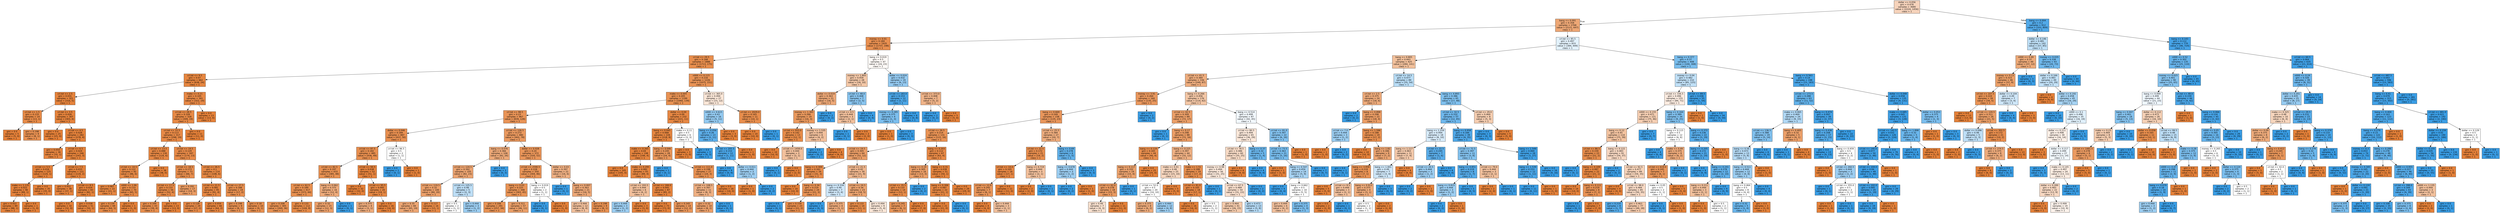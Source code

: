 digraph Tree {
node [shape=box, style="filled", color="black", fontname="helvetica"] ;
edge [fontname="helvetica"] ;
0 [label="dollar <= 0.056\ngini = 0.478\nsamples = 3680\nvalue = [2224, 1456]\nclass = 1", fillcolor="#f6d3bb"] ;
1 [label="bang <= 0.091\ngini = 0.358\nsamples = 2768\nvalue = [2121, 647]\nclass = 1", fillcolor="#eda775"] ;
0 -> 1 [labeldistance=2.5, labelangle=45, headlabel="True"] ;
2 [label="money <= 0.01\ngini = 0.184\nsamples = 1935\nvalue = [1737, 198]\nclass = 1", fillcolor="#e88f50"] ;
1 -> 2 ;
3 [label="crl.tot <= 29.5\ngini = 0.168\nsamples = 1888\nvalue = [1713, 175]\nclass = 1", fillcolor="#e88e4d"] ;
2 -> 3 ;
4 [label="crl.tot <= 9.5\ngini = 0.07\nsamples = 662\nvalue = [638, 24]\nclass = 1", fillcolor="#e68640"] ;
3 -> 4 ;
5 [label="crl.tot <= 2.5\ngini = 0.031\nsamples = 321\nvalue = [316, 5]\nclass = 1", fillcolor="#e5833c"] ;
4 -> 5 ;
6 [label="crl.tot <= 1.5\ngini = 0.133\nsamples = 14\nvalue = [13, 1]\nclass = 1", fillcolor="#e78b48"] ;
5 -> 6 ;
7 [label="gini = 0.0\nsamples = 5\nvalue = [5, 0]\nclass = 1", fillcolor="#e58139"] ;
6 -> 7 ;
8 [label="gini = 0.198\nsamples = 9\nvalue = [8, 1]\nclass = 1", fillcolor="#e89152"] ;
6 -> 8 ;
9 [label="crl.tot <= 3.5\ngini = 0.026\nsamples = 307\nvalue = [303, 4]\nclass = 1", fillcolor="#e5833c"] ;
5 -> 9 ;
10 [label="gini = 0.0\nsamples = 25\nvalue = [25, 0]\nclass = 1", fillcolor="#e58139"] ;
9 -> 10 ;
11 [label="crl.tot <= 4.5\ngini = 0.028\nsamples = 282\nvalue = [278, 4]\nclass = 1", fillcolor="#e5833c"] ;
9 -> 11 ;
12 [label="gini = 0.054\nsamples = 36\nvalue = [35, 1]\nclass = 1", fillcolor="#e6853f"] ;
11 -> 12 ;
13 [label="crl.tot <= 6.5\ngini = 0.024\nsamples = 246\nvalue = [243, 3]\nclass = 1", fillcolor="#e5833b"] ;
11 -> 13 ;
14 [label="crl.tot <= 5.5\ngini = 0.016\nsamples = 125\nvalue = [124, 1]\nclass = 1", fillcolor="#e5823b"] ;
13 -> 14 ;
15 [label="make <= 1.135\ngini = 0.022\nsamples = 90\nvalue = [89, 1]\nclass = 1", fillcolor="#e5823b"] ;
14 -> 15 ;
16 [label="gini = 0.022\nsamples = 89\nvalue = [88, 1]\nclass = 1", fillcolor="#e5823b"] ;
15 -> 16 ;
17 [label="gini = 0.0\nsamples = 1\nvalue = [1, 0]\nclass = 1", fillcolor="#e58139"] ;
15 -> 17 ;
18 [label="gini = 0.0\nsamples = 35\nvalue = [35, 0]\nclass = 1", fillcolor="#e58139"] ;
14 -> 18 ;
19 [label="crl.tot <= 7.5\ngini = 0.033\nsamples = 121\nvalue = [119, 2]\nclass = 1", fillcolor="#e5833c"] ;
13 -> 19 ;
20 [label="gini = 0.051\nsamples = 38\nvalue = [37, 1]\nclass = 1", fillcolor="#e6843e"] ;
19 -> 20 ;
21 [label="crl.tot <= 8.5\ngini = 0.024\nsamples = 83\nvalue = [82, 1]\nclass = 1", fillcolor="#e5833b"] ;
19 -> 21 ;
22 [label="gini = 0.0\nsamples = 32\nvalue = [32, 0]\nclass = 1", fillcolor="#e58139"] ;
21 -> 22 ;
23 [label="gini = 0.038\nsamples = 51\nvalue = [50, 1]\nclass = 1", fillcolor="#e6843d"] ;
21 -> 23 ;
24 [label="make <= 0.21\ngini = 0.105\nsamples = 341\nvalue = [322, 19]\nclass = 1", fillcolor="#e78845"] ;
4 -> 24 ;
25 [label="crl.tot <= 28.5\ngini = 0.109\nsamples = 328\nvalue = [309, 19]\nclass = 1", fillcolor="#e78945"] ;
24 -> 25 ;
26 [label="crl.tot <= 15.5\ngini = 0.113\nsamples = 317\nvalue = [298, 19]\nclass = 1", fillcolor="#e78946"] ;
25 -> 26 ;
27 [label="crl.tot <= 13.5\ngini = 0.088\nsamples = 130\nvalue = [124, 6]\nclass = 1", fillcolor="#e68743"] ;
26 -> 27 ;
28 [label="crl.tot <= 10.5\ngini = 0.122\nsamples = 92\nvalue = [86, 6]\nclass = 1", fillcolor="#e78a47"] ;
27 -> 28 ;
29 [label="gini = 0.087\nsamples = 22\nvalue = [21, 1]\nclass = 1", fillcolor="#e68742"] ;
28 -> 29 ;
30 [label="n000 <= 1.06\ngini = 0.133\nsamples = 70\nvalue = [65, 5]\nclass = 1", fillcolor="#e78b48"] ;
28 -> 30 ;
31 [label="gini = 0.134\nsamples = 69\nvalue = [64, 5]\nclass = 1", fillcolor="#e78b48"] ;
30 -> 31 ;
32 [label="gini = 0.0\nsamples = 1\nvalue = [1, 0]\nclass = 1", fillcolor="#e58139"] ;
30 -> 32 ;
33 [label="gini = 0.0\nsamples = 38\nvalue = [38, 0]\nclass = 1", fillcolor="#e58139"] ;
27 -> 33 ;
34 [label="crl.tot <= 19.5\ngini = 0.129\nsamples = 187\nvalue = [174, 13]\nclass = 1", fillcolor="#e78a48"] ;
26 -> 34 ;
35 [label="crl.tot <= 18.5\ngini = 0.173\nsamples = 73\nvalue = [66, 7]\nclass = 1", fillcolor="#e88e4e"] ;
34 -> 35 ;
36 [label="crl.tot <= 17.5\ngini = 0.133\nsamples = 56\nvalue = [52, 4]\nclass = 1", fillcolor="#e78b48"] ;
35 -> 36 ;
37 [label="gini = 0.169\nsamples = 43\nvalue = [39, 4]\nclass = 1", fillcolor="#e88e4d"] ;
36 -> 37 ;
38 [label="gini = 0.0\nsamples = 13\nvalue = [13, 0]\nclass = 1", fillcolor="#e58139"] ;
36 -> 38 ;
39 [label="gini = 0.291\nsamples = 17\nvalue = [14, 3]\nclass = 1", fillcolor="#eb9c63"] ;
35 -> 39 ;
40 [label="crl.tot <= 26.5\ngini = 0.1\nsamples = 114\nvalue = [108, 6]\nclass = 1", fillcolor="#e68844"] ;
34 -> 40 ;
41 [label="crl.tot <= 21.5\ngini = 0.081\nsamples = 95\nvalue = [91, 4]\nclass = 1", fillcolor="#e68742"] ;
40 -> 41 ;
42 [label="gini = 0.128\nsamples = 29\nvalue = [27, 2]\nclass = 1", fillcolor="#e78a48"] ;
41 -> 42 ;
43 [label="gini = 0.059\nsamples = 66\nvalue = [64, 2]\nclass = 1", fillcolor="#e6853f"] ;
41 -> 43 ;
44 [label="crl.tot <= 27.5\ngini = 0.188\nsamples = 19\nvalue = [17, 2]\nclass = 1", fillcolor="#e89050"] ;
40 -> 44 ;
45 [label="gini = 0.198\nsamples = 9\nvalue = [8, 1]\nclass = 1", fillcolor="#e89152"] ;
44 -> 45 ;
46 [label="gini = 0.18\nsamples = 10\nvalue = [9, 1]\nclass = 1", fillcolor="#e88f4f"] ;
44 -> 46 ;
47 [label="gini = 0.0\nsamples = 11\nvalue = [11, 0]\nclass = 1", fillcolor="#e58139"] ;
25 -> 47 ;
48 [label="gini = 0.0\nsamples = 13\nvalue = [13, 0]\nclass = 1", fillcolor="#e58139"] ;
24 -> 48 ;
49 [label="n000 <= 0.115\ngini = 0.216\nsamples = 1226\nvalue = [1075, 151]\nclass = 1", fillcolor="#e99355"] ;
3 -> 49 ;
50 [label="make <= 0.005\ngini = 0.205\nsamples = 1199\nvalue = [1060, 139]\nclass = 1", fillcolor="#e89253"] ;
49 -> 50 ;
51 [label="crl.tot <= 98.5\ngini = 0.23\nsamples = 967\nvalue = [839, 128]\nclass = 1", fillcolor="#e99457"] ;
50 -> 51 ;
52 [label="dollar <= 0.046\ngini = 0.184\nsamples = 487\nvalue = [437, 50]\nclass = 1", fillcolor="#e88f50"] ;
51 -> 52 ;
53 [label="crl.tot <= 87.5\ngini = 0.182\nsamples = 485\nvalue = [436, 49]\nclass = 1", fillcolor="#e88f4f"] ;
52 -> 53 ;
54 [label="crl.tot <= 82.5\ngini = 0.197\nsamples = 433\nvalue = [385, 48]\nclass = 1", fillcolor="#e89152"] ;
53 -> 54 ;
55 [label="crl.tot <= 62.5\ngini = 0.189\nsamples = 417\nvalue = [373, 44]\nclass = 1", fillcolor="#e89050"] ;
54 -> 55 ;
56 [label="gini = 0.208\nsamples = 305\nvalue = [269, 36]\nclass = 1", fillcolor="#e89253"] ;
55 -> 56 ;
57 [label="gini = 0.133\nsamples = 112\nvalue = [104, 8]\nclass = 1", fillcolor="#e78b48"] ;
55 -> 57 ;
58 [label="bang <= 0.062\ngini = 0.375\nsamples = 16\nvalue = [12, 4]\nclass = 1", fillcolor="#eeab7b"] ;
54 -> 58 ;
59 [label="gini = 0.32\nsamples = 15\nvalue = [12, 3]\nclass = 1", fillcolor="#eca06a"] ;
58 -> 59 ;
60 [label="gini = 0.0\nsamples = 1\nvalue = [0, 1]\nclass = 1", fillcolor="#399de5"] ;
58 -> 60 ;
61 [label="crl.tot <= 94.5\ngini = 0.038\nsamples = 52\nvalue = [51, 1]\nclass = 1", fillcolor="#e6833d"] ;
53 -> 61 ;
62 [label="gini = 0.0\nsamples = 32\nvalue = [32, 0]\nclass = 1", fillcolor="#e58139"] ;
61 -> 62 ;
63 [label="crl.tot <= 95.5\ngini = 0.095\nsamples = 20\nvalue = [19, 1]\nclass = 1", fillcolor="#e68843"] ;
61 -> 63 ;
64 [label="gini = 0.375\nsamples = 4\nvalue = [3, 1]\nclass = 1", fillcolor="#eeab7b"] ;
63 -> 64 ;
65 [label="gini = 0.0\nsamples = 16\nvalue = [16, 0]\nclass = 1", fillcolor="#e58139"] ;
63 -> 65 ;
66 [label="crl.tot <= 96.5\ngini = 0.5\nsamples = 2\nvalue = [1, 1]\nclass = 1", fillcolor="#ffffff"] ;
52 -> 66 ;
67 [label="gini = 0.0\nsamples = 1\nvalue = [0, 1]\nclass = 1", fillcolor="#399de5"] ;
66 -> 67 ;
68 [label="gini = 0.0\nsamples = 1\nvalue = [1, 0]\nclass = 1", fillcolor="#e58139"] ;
66 -> 68 ;
69 [label="crl.tot <= 126.5\ngini = 0.272\nsamples = 480\nvalue = [402, 78]\nclass = 1", fillcolor="#ea995f"] ;
51 -> 69 ;
70 [label="bang <= 0.076\ngini = 0.366\nsamples = 108\nvalue = [82, 26]\nclass = 1", fillcolor="#eda978"] ;
69 -> 70 ;
71 [label="crl.tot <= 124.5\ngini = 0.342\nsamples = 105\nvalue = [82, 23]\nclass = 1", fillcolor="#eca471"] ;
70 -> 71 ;
72 [label="crl.tot <= 119.5\ngini = 0.32\nsamples = 100\nvalue = [80, 20]\nclass = 1", fillcolor="#eca06a"] ;
71 -> 72 ;
73 [label="gini = 0.35\nsamples = 84\nvalue = [65, 19]\nclass = 1", fillcolor="#eda673"] ;
72 -> 73 ;
74 [label="gini = 0.117\nsamples = 16\nvalue = [15, 1]\nclass = 1", fillcolor="#e78946"] ;
72 -> 74 ;
75 [label="crl.tot <= 125.5\ngini = 0.48\nsamples = 5\nvalue = [2, 3]\nclass = 1", fillcolor="#bddef6"] ;
71 -> 75 ;
76 [label="gini = 0.5\nsamples = 2\nvalue = [1, 1]\nclass = 1", fillcolor="#ffffff"] ;
75 -> 76 ;
77 [label="gini = 0.444\nsamples = 3\nvalue = [1, 2]\nclass = 1", fillcolor="#9ccef2"] ;
75 -> 77 ;
78 [label="gini = 0.0\nsamples = 3\nvalue = [0, 3]\nclass = 1", fillcolor="#399de5"] ;
70 -> 78 ;
79 [label="dollar <= 0.028\ngini = 0.24\nsamples = 372\nvalue = [320, 52]\nclass = 1", fillcolor="#e99559"] ;
69 -> 79 ;
80 [label="crl.tot <= 2590.5\ngini = 0.228\nsamples = 350\nvalue = [304, 46]\nclass = 1", fillcolor="#e99457"] ;
79 -> 80 ;
81 [label="bang <= 0.03\ngini = 0.225\nsamples = 348\nvalue = [303, 45]\nclass = 1", fillcolor="#e99456"] ;
80 -> 81 ;
82 [label="gini = 0.206\nsamples = 291\nvalue = [257, 34]\nclass = 1", fillcolor="#e89253"] ;
81 -> 82 ;
83 [label="gini = 0.311\nsamples = 57\nvalue = [46, 11]\nclass = 1", fillcolor="#eb9f68"] ;
81 -> 83 ;
84 [label="bang <= 0.019\ngini = 0.5\nsamples = 2\nvalue = [1, 1]\nclass = 1", fillcolor="#ffffff"] ;
80 -> 84 ;
85 [label="gini = 0.0\nsamples = 1\nvalue = [0, 1]\nclass = 1", fillcolor="#399de5"] ;
84 -> 85 ;
86 [label="gini = 0.0\nsamples = 1\nvalue = [1, 0]\nclass = 1", fillcolor="#e58139"] ;
84 -> 86 ;
87 [label="dollar <= 0.03\ngini = 0.397\nsamples = 22\nvalue = [16, 6]\nclass = 1", fillcolor="#efb083"] ;
79 -> 87 ;
88 [label="gini = 0.0\nsamples = 1\nvalue = [0, 1]\nclass = 1", fillcolor="#399de5"] ;
87 -> 88 ;
89 [label="bang <= 0.007\ngini = 0.363\nsamples = 21\nvalue = [16, 5]\nclass = 1", fillcolor="#eda877"] ;
87 -> 89 ;
90 [label="gini = 0.444\nsamples = 12\nvalue = [8, 4]\nclass = 1", fillcolor="#f2c09c"] ;
89 -> 90 ;
91 [label="gini = 0.198\nsamples = 9\nvalue = [8, 1]\nclass = 1", fillcolor="#e89152"] ;
89 -> 91 ;
92 [label="dollar <= 0.04\ngini = 0.09\nsamples = 232\nvalue = [221, 11]\nclass = 1", fillcolor="#e68743"] ;
50 -> 92 ;
93 [label="bang <= 0.045\ngini = 0.068\nsamples = 226\nvalue = [218, 8]\nclass = 1", fillcolor="#e68640"] ;
92 -> 93 ;
94 [label="make <= 0.265\ngini = 0.04\nsamples = 198\nvalue = [194, 4]\nclass = 1", fillcolor="#e6843d"] ;
93 -> 94 ;
95 [label="gini = 0.0\nsamples = 105\nvalue = [105, 0]\nclass = 1", fillcolor="#e58139"] ;
94 -> 95 ;
96 [label="make <= 0.295\ngini = 0.082\nsamples = 93\nvalue = [89, 4]\nclass = 1", fillcolor="#e68742"] ;
94 -> 96 ;
97 [label="crl.tot <= 193.5\ngini = 0.444\nsamples = 6\nvalue = [4, 2]\nclass = 1", fillcolor="#f2c09c"] ;
96 -> 97 ;
98 [label="gini = 0.444\nsamples = 3\nvalue = [1, 2]\nclass = 1", fillcolor="#9ccef2"] ;
97 -> 98 ;
99 [label="gini = 0.0\nsamples = 3\nvalue = [3, 0]\nclass = 1", fillcolor="#e58139"] ;
97 -> 99 ;
100 [label="crl.tot <= 184.0\ngini = 0.045\nsamples = 87\nvalue = [85, 2]\nclass = 1", fillcolor="#e6843e"] ;
96 -> 100 ;
101 [label="gini = 0.0\nsamples = 73\nvalue = [73, 0]\nclass = 1", fillcolor="#e58139"] ;
100 -> 101 ;
102 [label="gini = 0.245\nsamples = 14\nvalue = [12, 2]\nclass = 1", fillcolor="#e9965a"] ;
100 -> 102 ;
103 [label="bang <= 0.046\ngini = 0.245\nsamples = 28\nvalue = [24, 4]\nclass = 1", fillcolor="#e9965a"] ;
93 -> 103 ;
104 [label="gini = 0.0\nsamples = 1\nvalue = [0, 1]\nclass = 1", fillcolor="#399de5"] ;
103 -> 104 ;
105 [label="crl.tot <= 111.0\ngini = 0.198\nsamples = 27\nvalue = [24, 3]\nclass = 1", fillcolor="#e89152"] ;
103 -> 105 ;
106 [label="crl.tot <= 108.5\ngini = 0.397\nsamples = 11\nvalue = [8, 3]\nclass = 1", fillcolor="#efb083"] ;
105 -> 106 ;
107 [label="gini = 0.32\nsamples = 10\nvalue = [8, 2]\nclass = 1", fillcolor="#eca06a"] ;
106 -> 107 ;
108 [label="gini = 0.0\nsamples = 1\nvalue = [0, 1]\nclass = 1", fillcolor="#399de5"] ;
106 -> 108 ;
109 [label="gini = 0.0\nsamples = 16\nvalue = [16, 0]\nclass = 1", fillcolor="#e58139"] ;
105 -> 109 ;
110 [label="make <= 0.11\ngini = 0.5\nsamples = 6\nvalue = [3, 3]\nclass = 1", fillcolor="#ffffff"] ;
92 -> 110 ;
111 [label="gini = 0.0\nsamples = 3\nvalue = [3, 0]\nclass = 1", fillcolor="#e58139"] ;
110 -> 111 ;
112 [label="gini = 0.0\nsamples = 3\nvalue = [0, 3]\nclass = 1", fillcolor="#399de5"] ;
110 -> 112 ;
113 [label="crl.tot <= 365.0\ngini = 0.494\nsamples = 27\nvalue = [15, 12]\nclass = 1", fillcolor="#fae6d7"] ;
49 -> 113 ;
114 [label="n000 <= 0.615\ngini = 0.43\nsamples = 16\nvalue = [5, 11]\nclass = 1", fillcolor="#93caf1"] ;
113 -> 114 ;
115 [label="bang <= 0.056\ngini = 0.26\nsamples = 13\nvalue = [2, 11]\nclass = 1", fillcolor="#5dafea"] ;
114 -> 115 ;
116 [label="crl.tot <= 205.5\ngini = 0.153\nsamples = 12\nvalue = [1, 11]\nclass = 1", fillcolor="#4ba6e7"] ;
115 -> 116 ;
117 [label="gini = 0.0\nsamples = 9\nvalue = [0, 9]\nclass = 1", fillcolor="#399de5"] ;
116 -> 117 ;
118 [label="dollar <= 0.011\ngini = 0.444\nsamples = 3\nvalue = [1, 2]\nclass = 1", fillcolor="#9ccef2"] ;
116 -> 118 ;
119 [label="gini = 0.0\nsamples = 1\nvalue = [1, 0]\nclass = 1", fillcolor="#e58139"] ;
118 -> 119 ;
120 [label="gini = 0.0\nsamples = 2\nvalue = [0, 2]\nclass = 1", fillcolor="#399de5"] ;
118 -> 120 ;
121 [label="gini = 0.0\nsamples = 1\nvalue = [1, 0]\nclass = 1", fillcolor="#e58139"] ;
115 -> 121 ;
122 [label="gini = 0.0\nsamples = 3\nvalue = [3, 0]\nclass = 1", fillcolor="#e58139"] ;
114 -> 122 ;
123 [label="crl.tot <= 2029.0\ngini = 0.165\nsamples = 11\nvalue = [10, 1]\nclass = 1", fillcolor="#e88e4d"] ;
113 -> 123 ;
124 [label="gini = 0.0\nsamples = 10\nvalue = [10, 0]\nclass = 1", fillcolor="#e58139"] ;
123 -> 124 ;
125 [label="gini = 0.0\nsamples = 1\nvalue = [0, 1]\nclass = 1", fillcolor="#399de5"] ;
123 -> 125 ;
126 [label="bang <= 0.019\ngini = 0.5\nsamples = 47\nvalue = [24, 23]\nclass = 1", fillcolor="#fefaf7"] ;
2 -> 126 ;
127 [label="money <= 1.805\ngini = 0.459\nsamples = 28\nvalue = [18, 10]\nclass = 1", fillcolor="#f3c7a7"] ;
126 -> 127 ;
128 [label="dollar <= 0.019\ngini = 0.363\nsamples = 21\nvalue = [16, 5]\nclass = 1", fillcolor="#eda877"] ;
127 -> 128 ;
129 [label="money <= 1.365\ngini = 0.266\nsamples = 19\nvalue = [16, 3]\nclass = 1", fillcolor="#ea995e"] ;
128 -> 129 ;
130 [label="crl.tot <= 933.0\ngini = 0.142\nsamples = 13\nvalue = [12, 1]\nclass = 1", fillcolor="#e78c49"] ;
129 -> 130 ;
131 [label="gini = 0.0\nsamples = 10\nvalue = [10, 0]\nclass = 1", fillcolor="#e58139"] ;
130 -> 131 ;
132 [label="crl.tot <= 1458.0\ngini = 0.444\nsamples = 3\nvalue = [2, 1]\nclass = 1", fillcolor="#f2c09c"] ;
130 -> 132 ;
133 [label="gini = 0.0\nsamples = 1\nvalue = [0, 1]\nclass = 1", fillcolor="#399de5"] ;
132 -> 133 ;
134 [label="gini = 0.0\nsamples = 2\nvalue = [2, 0]\nclass = 1", fillcolor="#e58139"] ;
132 -> 134 ;
135 [label="money <= 1.535\ngini = 0.444\nsamples = 6\nvalue = [4, 2]\nclass = 1", fillcolor="#f2c09c"] ;
129 -> 135 ;
136 [label="gini = 0.0\nsamples = 2\nvalue = [0, 2]\nclass = 1", fillcolor="#399de5"] ;
135 -> 136 ;
137 [label="gini = 0.0\nsamples = 4\nvalue = [4, 0]\nclass = 1", fillcolor="#e58139"] ;
135 -> 137 ;
138 [label="gini = 0.0\nsamples = 2\nvalue = [0, 2]\nclass = 1", fillcolor="#399de5"] ;
128 -> 138 ;
139 [label="crl.tot <= 48.0\ngini = 0.408\nsamples = 7\nvalue = [2, 5]\nclass = 1", fillcolor="#88c4ef"] ;
127 -> 139 ;
140 [label="crl.tot <= 4.5\ngini = 0.444\nsamples = 3\nvalue = [2, 1]\nclass = 1", fillcolor="#f2c09c"] ;
139 -> 140 ;
141 [label="gini = 0.0\nsamples = 1\nvalue = [0, 1]\nclass = 1", fillcolor="#399de5"] ;
140 -> 141 ;
142 [label="gini = 0.0\nsamples = 2\nvalue = [2, 0]\nclass = 1", fillcolor="#e58139"] ;
140 -> 142 ;
143 [label="gini = 0.0\nsamples = 4\nvalue = [0, 4]\nclass = 1", fillcolor="#399de5"] ;
139 -> 143 ;
144 [label="dollar <= 0.024\ngini = 0.432\nsamples = 19\nvalue = [6, 13]\nclass = 1", fillcolor="#94caf1"] ;
126 -> 144 ;
145 [label="crl.tot <= 183.0\ngini = 0.153\nsamples = 12\nvalue = [1, 11]\nclass = 1", fillcolor="#4ba6e7"] ;
144 -> 145 ;
146 [label="money <= 0.285\ngini = 0.375\nsamples = 4\nvalue = [1, 3]\nclass = 1", fillcolor="#7bbeee"] ;
145 -> 146 ;
147 [label="gini = 0.0\nsamples = 1\nvalue = [1, 0]\nclass = 1", fillcolor="#e58139"] ;
146 -> 147 ;
148 [label="gini = 0.0\nsamples = 3\nvalue = [0, 3]\nclass = 1", fillcolor="#399de5"] ;
146 -> 148 ;
149 [label="gini = 0.0\nsamples = 8\nvalue = [0, 8]\nclass = 1", fillcolor="#399de5"] ;
145 -> 149 ;
150 [label="crl.tot <= 373.0\ngini = 0.408\nsamples = 7\nvalue = [5, 2]\nclass = 1", fillcolor="#efb388"] ;
144 -> 150 ;
151 [label="gini = 0.0\nsamples = 2\nvalue = [0, 2]\nclass = 1", fillcolor="#399de5"] ;
150 -> 151 ;
152 [label="gini = 0.0\nsamples = 5\nvalue = [5, 0]\nclass = 1", fillcolor="#e58139"] ;
150 -> 152 ;
153 [label="crl.tot <= 85.5\ngini = 0.497\nsamples = 833\nvalue = [384, 449]\nclass = 1", fillcolor="#e2f1fb"] ;
1 -> 153 ;
154 [label="bang <= 0.805\ngini = 0.443\nsamples = 425\nvalue = [284, 141]\nclass = 1", fillcolor="#f2c09b"] ;
153 -> 154 ;
155 [label="crl.tot <= 41.5\ngini = 0.384\nsamples = 336\nvalue = [249, 87]\nclass = 1", fillcolor="#eead7e"] ;
154 -> 155 ;
156 [label="money <= 3.91\ngini = 0.264\nsamples = 160\nvalue = [135, 25]\nclass = 1", fillcolor="#ea985e"] ;
155 -> 156 ;
157 [label="bang <= 0.669\ngini = 0.249\nsamples = 158\nvalue = [135, 23]\nclass = 1", fillcolor="#e9965b"] ;
156 -> 157 ;
158 [label="crl.tot <= 26.5\ngini = 0.214\nsamples = 131\nvalue = [115, 16]\nclass = 1", fillcolor="#e99355"] ;
157 -> 158 ;
159 [label="crl.tot <= 19.5\ngini = 0.305\nsamples = 64\nvalue = [52, 12]\nclass = 1", fillcolor="#eb9e67"] ;
158 -> 159 ;
160 [label="bang <= 0.309\ngini = 0.161\nsamples = 34\nvalue = [31, 3]\nclass = 1", fillcolor="#e88d4c"] ;
159 -> 160 ;
161 [label="gini = 0.0\nsamples = 10\nvalue = [10, 0]\nclass = 1", fillcolor="#e58139"] ;
160 -> 161 ;
162 [label="bang <= 0.34\ngini = 0.219\nsamples = 24\nvalue = [21, 3]\nclass = 1", fillcolor="#e99355"] ;
160 -> 162 ;
163 [label="gini = 0.0\nsamples = 1\nvalue = [0, 1]\nclass = 1", fillcolor="#399de5"] ;
162 -> 163 ;
164 [label="gini = 0.159\nsamples = 23\nvalue = [21, 2]\nclass = 1", fillcolor="#e78d4c"] ;
162 -> 164 ;
165 [label="crl.tot <= 21.5\ngini = 0.42\nsamples = 30\nvalue = [21, 9]\nclass = 1", fillcolor="#f0b78e"] ;
159 -> 165 ;
166 [label="bang <= 0.334\ngini = 0.49\nsamples = 7\nvalue = [3, 4]\nclass = 1", fillcolor="#cee6f8"] ;
165 -> 166 ;
167 [label="gini = 0.0\nsamples = 3\nvalue = [0, 3]\nclass = 1", fillcolor="#399de5"] ;
166 -> 167 ;
168 [label="gini = 0.375\nsamples = 4\nvalue = [3, 1]\nclass = 1", fillcolor="#eeab7b"] ;
166 -> 168 ;
169 [label="crl.tot <= 24.5\ngini = 0.34\nsamples = 23\nvalue = [18, 5]\nclass = 1", fillcolor="#eca470"] ;
165 -> 169 ;
170 [label="gini = 0.133\nsamples = 14\nvalue = [13, 1]\nclass = 1", fillcolor="#e78b48"] ;
169 -> 170 ;
171 [label="gini = 0.494\nsamples = 9\nvalue = [5, 4]\nclass = 1", fillcolor="#fae6d7"] ;
169 -> 171 ;
172 [label="bang <= 0.203\ngini = 0.112\nsamples = 67\nvalue = [63, 4]\nclass = 1", fillcolor="#e78946"] ;
158 -> 172 ;
173 [label="bang <= 0.19\ngini = 0.305\nsamples = 16\nvalue = [13, 3]\nclass = 1", fillcolor="#eb9e67"] ;
172 -> 173 ;
174 [label="crl.tot <= 35.5\ngini = 0.133\nsamples = 14\nvalue = [13, 1]\nclass = 1", fillcolor="#e78b48"] ;
173 -> 174 ;
175 [label="gini = 0.245\nsamples = 7\nvalue = [6, 1]\nclass = 1", fillcolor="#e9965a"] ;
174 -> 175 ;
176 [label="gini = 0.0\nsamples = 7\nvalue = [7, 0]\nclass = 1", fillcolor="#e58139"] ;
174 -> 176 ;
177 [label="gini = 0.0\nsamples = 2\nvalue = [0, 2]\nclass = 1", fillcolor="#399de5"] ;
173 -> 177 ;
178 [label="bang <= 0.31\ngini = 0.038\nsamples = 51\nvalue = [50, 1]\nclass = 1", fillcolor="#e6843d"] ;
172 -> 178 ;
179 [label="bang <= 0.306\ngini = 0.087\nsamples = 22\nvalue = [21, 1]\nclass = 1", fillcolor="#e68742"] ;
178 -> 179 ;
180 [label="gini = 0.0\nsamples = 21\nvalue = [21, 0]\nclass = 1", fillcolor="#e58139"] ;
179 -> 180 ;
181 [label="gini = 0.0\nsamples = 1\nvalue = [0, 1]\nclass = 1", fillcolor="#399de5"] ;
179 -> 181 ;
182 [label="gini = 0.0\nsamples = 29\nvalue = [29, 0]\nclass = 1", fillcolor="#e58139"] ;
178 -> 182 ;
183 [label="crl.tot <= 25.5\ngini = 0.384\nsamples = 27\nvalue = [20, 7]\nclass = 1", fillcolor="#eead7e"] ;
157 -> 183 ;
184 [label="crl.tot <= 22.5\ngini = 0.172\nsamples = 21\nvalue = [19, 2]\nclass = 1", fillcolor="#e88e4e"] ;
183 -> 184 ;
185 [label="crl.tot <= 14.0\ngini = 0.105\nsamples = 18\nvalue = [17, 1]\nclass = 1", fillcolor="#e78845"] ;
184 -> 185 ;
186 [label="crl.tot <= 12.0\ngini = 0.245\nsamples = 7\nvalue = [6, 1]\nclass = 1", fillcolor="#e9965a"] ;
185 -> 186 ;
187 [label="gini = 0.0\nsamples = 4\nvalue = [4, 0]\nclass = 1", fillcolor="#e58139"] ;
186 -> 187 ;
188 [label="gini = 0.444\nsamples = 3\nvalue = [2, 1]\nclass = 1", fillcolor="#f2c09c"] ;
186 -> 188 ;
189 [label="gini = 0.0\nsamples = 11\nvalue = [11, 0]\nclass = 1", fillcolor="#e58139"] ;
185 -> 189 ;
190 [label="bang <= 0.719\ngini = 0.444\nsamples = 3\nvalue = [2, 1]\nclass = 1", fillcolor="#f2c09c"] ;
184 -> 190 ;
191 [label="gini = 0.0\nsamples = 2\nvalue = [2, 0]\nclass = 1", fillcolor="#e58139"] ;
190 -> 191 ;
192 [label="gini = 0.0\nsamples = 1\nvalue = [0, 1]\nclass = 1", fillcolor="#399de5"] ;
190 -> 192 ;
193 [label="bang <= 0.69\ngini = 0.278\nsamples = 6\nvalue = [1, 5]\nclass = 1", fillcolor="#61b1ea"] ;
183 -> 193 ;
194 [label="bang <= 0.678\ngini = 0.444\nsamples = 3\nvalue = [1, 2]\nclass = 1", fillcolor="#9ccef2"] ;
193 -> 194 ;
195 [label="gini = 0.0\nsamples = 2\nvalue = [0, 2]\nclass = 1", fillcolor="#399de5"] ;
194 -> 195 ;
196 [label="gini = 0.0\nsamples = 1\nvalue = [1, 0]\nclass = 1", fillcolor="#e58139"] ;
194 -> 196 ;
197 [label="gini = 0.0\nsamples = 3\nvalue = [0, 3]\nclass = 1", fillcolor="#399de5"] ;
193 -> 197 ;
198 [label="gini = 0.0\nsamples = 2\nvalue = [0, 2]\nclass = 1", fillcolor="#399de5"] ;
156 -> 198 ;
199 [label="bang <= 0.266\ngini = 0.456\nsamples = 176\nvalue = [114, 62]\nclass = 1", fillcolor="#f3c6a5"] ;
155 -> 199 ;
200 [label="crl.tot <= 42.5\ngini = 0.309\nsamples = 89\nvalue = [72, 17]\nclass = 1", fillcolor="#eb9f68"] ;
199 -> 200 ;
201 [label="gini = 0.0\nsamples = 1\nvalue = [0, 1]\nclass = 1", fillcolor="#399de5"] ;
200 -> 201 ;
202 [label="bang <= 0.17\ngini = 0.298\nsamples = 88\nvalue = [72, 16]\nclass = 1", fillcolor="#eb9d65"] ;
200 -> 202 ;
203 [label="bang <= 0.119\ngini = 0.165\nsamples = 44\nvalue = [40, 4]\nclass = 1", fillcolor="#e88e4d"] ;
202 -> 203 ;
204 [label="bang <= 0.117\ngini = 0.332\nsamples = 19\nvalue = [15, 4]\nclass = 1", fillcolor="#eca36e"] ;
203 -> 204 ;
205 [label="crl.tot <= 62.0\ngini = 0.278\nsamples = 18\nvalue = [15, 3]\nclass = 1", fillcolor="#ea9a61"] ;
204 -> 205 ;
206 [label="gini = 0.49\nsamples = 7\nvalue = [4, 3]\nclass = 1", fillcolor="#f8e0ce"] ;
205 -> 206 ;
207 [label="gini = 0.0\nsamples = 11\nvalue = [11, 0]\nclass = 1", fillcolor="#e58139"] ;
205 -> 207 ;
208 [label="gini = 0.0\nsamples = 1\nvalue = [0, 1]\nclass = 1", fillcolor="#399de5"] ;
204 -> 208 ;
209 [label="gini = 0.0\nsamples = 25\nvalue = [25, 0]\nclass = 1", fillcolor="#e58139"] ;
203 -> 209 ;
210 [label="bang <= 0.225\ngini = 0.397\nsamples = 44\nvalue = [32, 12]\nclass = 1", fillcolor="#efb083"] ;
202 -> 210 ;
211 [label="make <= 0.41\ngini = 0.48\nsamples = 25\nvalue = [15, 10]\nclass = 1", fillcolor="#f6d5bd"] ;
210 -> 211 ;
212 [label="crl.tot <= 52.0\ngini = 0.5\nsamples = 20\nvalue = [10, 10]\nclass = 1", fillcolor="#ffffff"] ;
211 -> 212 ;
213 [label="gini = 0.375\nsamples = 8\nvalue = [6, 2]\nclass = 1", fillcolor="#eeab7b"] ;
212 -> 213 ;
214 [label="gini = 0.444\nsamples = 12\nvalue = [4, 8]\nclass = 1", fillcolor="#9ccef2"] ;
212 -> 214 ;
215 [label="gini = 0.0\nsamples = 5\nvalue = [5, 0]\nclass = 1", fillcolor="#e58139"] ;
211 -> 215 ;
216 [label="make <= 1.51\ngini = 0.188\nsamples = 19\nvalue = [17, 2]\nclass = 1", fillcolor="#e89050"] ;
210 -> 216 ;
217 [label="crl.tot <= 81.0\ngini = 0.105\nsamples = 18\nvalue = [17, 1]\nclass = 1", fillcolor="#e78845"] ;
216 -> 217 ;
218 [label="gini = 0.0\nsamples = 16\nvalue = [16, 0]\nclass = 1", fillcolor="#e58139"] ;
217 -> 218 ;
219 [label="gini = 0.5\nsamples = 2\nvalue = [1, 1]\nclass = 1", fillcolor="#ffffff"] ;
217 -> 219 ;
220 [label="gini = 0.0\nsamples = 1\nvalue = [0, 1]\nclass = 1", fillcolor="#399de5"] ;
216 -> 220 ;
221 [label="bang <= 0.514\ngini = 0.499\nsamples = 87\nvalue = [42, 45]\nclass = 1", fillcolor="#f2f8fd"] ;
199 -> 221 ;
222 [label="crl.tot <= 80.5\ngini = 0.494\nsamples = 65\nvalue = [36, 29]\nclass = 1", fillcolor="#fae7d9"] ;
221 -> 222 ;
223 [label="crl.tot <= 78.5\ngini = 0.486\nsamples = 60\nvalue = [35, 25]\nclass = 1", fillcolor="#f8dbc6"] ;
222 -> 223 ;
224 [label="money <= 0.98\ngini = 0.494\nsamples = 56\nvalue = [31, 25]\nclass = 1", fillcolor="#fae7d9"] ;
223 -> 224 ;
225 [label="crl.tot <= 67.5\ngini = 0.489\nsamples = 54\nvalue = [31, 23]\nclass = 1", fillcolor="#f8decc"] ;
224 -> 225 ;
226 [label="gini = 0.464\nsamples = 41\nvalue = [26, 15]\nclass = 1", fillcolor="#f4caab"] ;
225 -> 226 ;
227 [label="gini = 0.473\nsamples = 13\nvalue = [5, 8]\nclass = 1", fillcolor="#b5daf5"] ;
225 -> 227 ;
228 [label="gini = 0.0\nsamples = 2\nvalue = [0, 2]\nclass = 1", fillcolor="#399de5"] ;
224 -> 228 ;
229 [label="gini = 0.0\nsamples = 4\nvalue = [4, 0]\nclass = 1", fillcolor="#e58139"] ;
223 -> 229 ;
230 [label="bang <= 0.37\ngini = 0.32\nsamples = 5\nvalue = [1, 4]\nclass = 1", fillcolor="#6ab6ec"] ;
222 -> 230 ;
231 [label="gini = 0.0\nsamples = 4\nvalue = [0, 4]\nclass = 1", fillcolor="#399de5"] ;
230 -> 231 ;
232 [label="gini = 0.0\nsamples = 1\nvalue = [1, 0]\nclass = 1", fillcolor="#e58139"] ;
230 -> 232 ;
233 [label="crl.tot <= 81.0\ngini = 0.397\nsamples = 22\nvalue = [6, 16]\nclass = 1", fillcolor="#83c2ef"] ;
221 -> 233 ;
234 [label="crl.tot <= 73.5\ngini = 0.363\nsamples = 21\nvalue = [5, 16]\nclass = 1", fillcolor="#77bced"] ;
233 -> 234 ;
235 [label="bang <= 0.547\ngini = 0.459\nsamples = 14\nvalue = [5, 9]\nclass = 1", fillcolor="#a7d3f3"] ;
234 -> 235 ;
236 [label="gini = 0.0\nsamples = 4\nvalue = [0, 4]\nclass = 1", fillcolor="#399de5"] ;
235 -> 236 ;
237 [label="bang <= 0.662\ngini = 0.5\nsamples = 10\nvalue = [5, 5]\nclass = 1", fillcolor="#ffffff"] ;
235 -> 237 ;
238 [label="gini = 0.444\nsamples = 6\nvalue = [4, 2]\nclass = 1", fillcolor="#f2c09c"] ;
237 -> 238 ;
239 [label="gini = 0.375\nsamples = 4\nvalue = [1, 3]\nclass = 1", fillcolor="#7bbeee"] ;
237 -> 239 ;
240 [label="gini = 0.0\nsamples = 7\nvalue = [0, 7]\nclass = 1", fillcolor="#399de5"] ;
234 -> 240 ;
241 [label="gini = 0.0\nsamples = 1\nvalue = [1, 0]\nclass = 1", fillcolor="#e58139"] ;
233 -> 241 ;
242 [label="crl.tot <= 14.5\ngini = 0.477\nsamples = 89\nvalue = [35, 54]\nclass = 1", fillcolor="#b9ddf6"] ;
154 -> 242 ;
243 [label="crl.tot <= 2.5\ngini = 0.375\nsamples = 24\nvalue = [18, 6]\nclass = 1", fillcolor="#eeab7b"] ;
242 -> 243 ;
244 [label="gini = 0.0\nsamples = 2\nvalue = [0, 2]\nclass = 1", fillcolor="#399de5"] ;
243 -> 244 ;
245 [label="bang <= 0.898\ngini = 0.298\nsamples = 22\nvalue = [18, 4]\nclass = 1", fillcolor="#eb9d65"] ;
243 -> 245 ;
246 [label="crl.tot <= 7.0\ngini = 0.444\nsamples = 3\nvalue = [1, 2]\nclass = 1", fillcolor="#9ccef2"] ;
245 -> 246 ;
247 [label="gini = 0.0\nsamples = 1\nvalue = [1, 0]\nclass = 1", fillcolor="#e58139"] ;
246 -> 247 ;
248 [label="gini = 0.0\nsamples = 2\nvalue = [0, 2]\nclass = 1", fillcolor="#399de5"] ;
246 -> 248 ;
249 [label="bang <= 1.596\ngini = 0.188\nsamples = 19\nvalue = [17, 2]\nclass = 1", fillcolor="#e89050"] ;
245 -> 249 ;
250 [label="gini = 0.0\nsamples = 10\nvalue = [10, 0]\nclass = 1", fillcolor="#e58139"] ;
249 -> 250 ;
251 [label="bang <= 1.82\ngini = 0.346\nsamples = 9\nvalue = [7, 2]\nclass = 1", fillcolor="#eca572"] ;
249 -> 251 ;
252 [label="gini = 0.0\nsamples = 1\nvalue = [0, 1]\nclass = 1", fillcolor="#399de5"] ;
251 -> 252 ;
253 [label="bang <= 3.959\ngini = 0.219\nsamples = 8\nvalue = [7, 1]\nclass = 1", fillcolor="#e99355"] ;
251 -> 253 ;
254 [label="gini = 0.0\nsamples = 5\nvalue = [5, 0]\nclass = 1", fillcolor="#e58139"] ;
253 -> 254 ;
255 [label="crl.tot <= 8.5\ngini = 0.444\nsamples = 3\nvalue = [2, 1]\nclass = 1", fillcolor="#f2c09c"] ;
253 -> 255 ;
256 [label="gini = 0.0\nsamples = 2\nvalue = [2, 0]\nclass = 1", fillcolor="#e58139"] ;
255 -> 256 ;
257 [label="gini = 0.0\nsamples = 1\nvalue = [0, 1]\nclass = 1", fillcolor="#399de5"] ;
255 -> 257 ;
258 [label="bang <= 4.893\ngini = 0.386\nsamples = 65\nvalue = [17, 48]\nclass = 1", fillcolor="#7fc0ee"] ;
242 -> 258 ;
259 [label="crl.tot <= 32.5\ngini = 0.332\nsamples = 57\nvalue = [12, 45]\nclass = 1", fillcolor="#6eb7ec"] ;
258 -> 259 ;
260 [label="bang <= 1.259\ngini = 0.494\nsamples = 18\nvalue = [8, 10]\nclass = 1", fillcolor="#d7ebfa"] ;
259 -> 260 ;
261 [label="bang <= 1.117\ngini = 0.463\nsamples = 11\nvalue = [7, 4]\nclass = 1", fillcolor="#f4c9aa"] ;
260 -> 261 ;
262 [label="bang <= 1.001\ngini = 0.49\nsamples = 7\nvalue = [3, 4]\nclass = 1", fillcolor="#cee6f8"] ;
261 -> 262 ;
263 [label="bang <= 0.913\ngini = 0.375\nsamples = 4\nvalue = [3, 1]\nclass = 1", fillcolor="#eeab7b"] ;
262 -> 263 ;
264 [label="gini = 0.5\nsamples = 2\nvalue = [1, 1]\nclass = 1", fillcolor="#ffffff"] ;
263 -> 264 ;
265 [label="gini = 0.0\nsamples = 2\nvalue = [2, 0]\nclass = 1", fillcolor="#e58139"] ;
263 -> 265 ;
266 [label="gini = 0.0\nsamples = 3\nvalue = [0, 3]\nclass = 1", fillcolor="#399de5"] ;
262 -> 266 ;
267 [label="gini = 0.0\nsamples = 4\nvalue = [4, 0]\nclass = 1", fillcolor="#e58139"] ;
261 -> 267 ;
268 [label="crl.tot <= 22.5\ngini = 0.245\nsamples = 7\nvalue = [1, 6]\nclass = 1", fillcolor="#5aade9"] ;
260 -> 268 ;
269 [label="crl.tot <= 20.5\ngini = 0.444\nsamples = 3\nvalue = [1, 2]\nclass = 1", fillcolor="#9ccef2"] ;
268 -> 269 ;
270 [label="gini = 0.0\nsamples = 2\nvalue = [0, 2]\nclass = 1", fillcolor="#399de5"] ;
269 -> 270 ;
271 [label="gini = 0.0\nsamples = 1\nvalue = [1, 0]\nclass = 1", fillcolor="#e58139"] ;
269 -> 271 ;
272 [label="gini = 0.0\nsamples = 4\nvalue = [0, 4]\nclass = 1", fillcolor="#399de5"] ;
268 -> 272 ;
273 [label="bang <= 0.958\ngini = 0.184\nsamples = 39\nvalue = [4, 35]\nclass = 1", fillcolor="#50a8e8"] ;
259 -> 273 ;
274 [label="crl.tot <= 72.5\ngini = 0.397\nsamples = 11\nvalue = [3, 8]\nclass = 1", fillcolor="#83c2ef"] ;
273 -> 274 ;
275 [label="bang <= 0.851\ngini = 0.219\nsamples = 8\nvalue = [1, 7]\nclass = 1", fillcolor="#55abe9"] ;
274 -> 275 ;
276 [label="bang <= 0.815\ngini = 0.444\nsamples = 3\nvalue = [1, 2]\nclass = 1", fillcolor="#9ccef2"] ;
275 -> 276 ;
277 [label="gini = 0.0\nsamples = 2\nvalue = [0, 2]\nclass = 1", fillcolor="#399de5"] ;
276 -> 277 ;
278 [label="gini = 0.0\nsamples = 1\nvalue = [1, 0]\nclass = 1", fillcolor="#e58139"] ;
276 -> 278 ;
279 [label="gini = 0.0\nsamples = 5\nvalue = [0, 5]\nclass = 1", fillcolor="#399de5"] ;
275 -> 279 ;
280 [label="crl.tot <= 79.0\ngini = 0.444\nsamples = 3\nvalue = [2, 1]\nclass = 1", fillcolor="#f2c09c"] ;
274 -> 280 ;
281 [label="gini = 0.0\nsamples = 2\nvalue = [2, 0]\nclass = 1", fillcolor="#e58139"] ;
280 -> 281 ;
282 [label="gini = 0.0\nsamples = 1\nvalue = [0, 1]\nclass = 1", fillcolor="#399de5"] ;
280 -> 282 ;
283 [label="bang <= 1.549\ngini = 0.069\nsamples = 28\nvalue = [1, 27]\nclass = 1", fillcolor="#40a1e6"] ;
273 -> 283 ;
284 [label="bang <= 1.539\ngini = 0.153\nsamples = 12\nvalue = [1, 11]\nclass = 1", fillcolor="#4ba6e7"] ;
283 -> 284 ;
285 [label="gini = 0.0\nsamples = 11\nvalue = [0, 11]\nclass = 1", fillcolor="#399de5"] ;
284 -> 285 ;
286 [label="gini = 0.0\nsamples = 1\nvalue = [1, 0]\nclass = 1", fillcolor="#e58139"] ;
284 -> 286 ;
287 [label="gini = 0.0\nsamples = 16\nvalue = [0, 16]\nclass = 1", fillcolor="#399de5"] ;
283 -> 287 ;
288 [label="crl.tot <= 29.0\ngini = 0.469\nsamples = 8\nvalue = [5, 3]\nclass = 1", fillcolor="#f5cdb0"] ;
258 -> 288 ;
289 [label="gini = 0.0\nsamples = 3\nvalue = [0, 3]\nclass = 1", fillcolor="#399de5"] ;
288 -> 289 ;
290 [label="gini = 0.0\nsamples = 5\nvalue = [5, 0]\nclass = 1", fillcolor="#e58139"] ;
288 -> 290 ;
291 [label="bang <= 0.377\ngini = 0.37\nsamples = 408\nvalue = [100, 308]\nclass = 1", fillcolor="#79bded"] ;
153 -> 291 ;
292 [label="money <= 0.04\ngini = 0.482\nsamples = 210\nvalue = [85, 125]\nclass = 1", fillcolor="#c0e0f7"] ;
291 -> 292 ;
293 [label="crl.tot <= 336.5\ngini = 0.496\nsamples = 155\nvalue = [84, 71]\nclass = 1", fillcolor="#fbebe0"] ;
292 -> 293 ;
294 [label="n000 <= 0.155\ngini = 0.471\nsamples = 121\nvalue = [75, 46]\nclass = 1", fillcolor="#f5ceb2"] ;
293 -> 294 ;
295 [label="bang <= 0.12\ngini = 0.45\nsamples = 114\nvalue = [75, 39]\nclass = 1", fillcolor="#f3c3a0"] ;
294 -> 295 ;
296 [label="crl.tot <= 86.5\ngini = 0.159\nsamples = 23\nvalue = [21, 2]\nclass = 1", fillcolor="#e78d4c"] ;
295 -> 296 ;
297 [label="gini = 0.0\nsamples = 1\nvalue = [0, 1]\nclass = 1", fillcolor="#399de5"] ;
296 -> 297 ;
298 [label="bang <= 0.109\ngini = 0.087\nsamples = 22\nvalue = [21, 1]\nclass = 1", fillcolor="#e68742"] ;
296 -> 298 ;
299 [label="gini = 0.0\nsamples = 14\nvalue = [14, 0]\nclass = 1", fillcolor="#e58139"] ;
298 -> 299 ;
300 [label="bang <= 0.111\ngini = 0.219\nsamples = 8\nvalue = [7, 1]\nclass = 1", fillcolor="#e99355"] ;
298 -> 300 ;
301 [label="gini = 0.0\nsamples = 1\nvalue = [0, 1]\nclass = 1", fillcolor="#399de5"] ;
300 -> 301 ;
302 [label="gini = 0.0\nsamples = 7\nvalue = [7, 0]\nclass = 1", fillcolor="#e58139"] ;
300 -> 302 ;
303 [label="bang <= 0.122\ngini = 0.483\nsamples = 91\nvalue = [54, 37]\nclass = 1", fillcolor="#f7d7c1"] ;
295 -> 303 ;
304 [label="gini = 0.0\nsamples = 2\nvalue = [0, 2]\nclass = 1", fillcolor="#399de5"] ;
303 -> 304 ;
305 [label="crl.tot <= 92.5\ngini = 0.477\nsamples = 89\nvalue = [54, 35]\nclass = 1", fillcolor="#f6d3b9"] ;
303 -> 305 ;
306 [label="gini = 0.0\nsamples = 4\nvalue = [4, 0]\nclass = 1", fillcolor="#e58139"] ;
305 -> 306 ;
307 [label="crl.tot <= 98.0\ngini = 0.484\nsamples = 85\nvalue = [50, 35]\nclass = 1", fillcolor="#f7d9c4"] ;
305 -> 307 ;
308 [label="gini = 0.219\nsamples = 8\nvalue = [1, 7]\nclass = 1", fillcolor="#55abe9"] ;
307 -> 308 ;
309 [label="gini = 0.463\nsamples = 77\nvalue = [49, 28]\nclass = 1", fillcolor="#f4c9aa"] ;
307 -> 309 ;
310 [label="gini = 0.0\nsamples = 7\nvalue = [0, 7]\nclass = 1", fillcolor="#399de5"] ;
294 -> 310 ;
311 [label="bang <= 0.164\ngini = 0.389\nsamples = 34\nvalue = [9, 25]\nclass = 1", fillcolor="#80c0ee"] ;
293 -> 311 ;
312 [label="bang <= 0.115\ngini = 0.5\nsamples = 12\nvalue = [6, 6]\nclass = 1", fillcolor="#ffffff"] ;
311 -> 312 ;
313 [label="gini = 0.0\nsamples = 4\nvalue = [0, 4]\nclass = 1", fillcolor="#399de5"] ;
312 -> 313 ;
314 [label="make <= 0.49\ngini = 0.375\nsamples = 8\nvalue = [6, 2]\nclass = 1", fillcolor="#eeab7b"] ;
312 -> 314 ;
315 [label="crl.tot <= 619.0\ngini = 0.245\nsamples = 7\nvalue = [6, 1]\nclass = 1", fillcolor="#e9965a"] ;
314 -> 315 ;
316 [label="make <= 0.05\ngini = 0.5\nsamples = 2\nvalue = [1, 1]\nclass = 1", fillcolor="#ffffff"] ;
315 -> 316 ;
317 [label="gini = 0.0\nsamples = 1\nvalue = [0, 1]\nclass = 1", fillcolor="#399de5"] ;
316 -> 317 ;
318 [label="gini = 0.0\nsamples = 1\nvalue = [1, 0]\nclass = 1", fillcolor="#e58139"] ;
316 -> 318 ;
319 [label="gini = 0.0\nsamples = 5\nvalue = [5, 0]\nclass = 1", fillcolor="#e58139"] ;
315 -> 319 ;
320 [label="gini = 0.0\nsamples = 1\nvalue = [0, 1]\nclass = 1", fillcolor="#399de5"] ;
314 -> 320 ;
321 [label="bang <= 0.372\ngini = 0.236\nsamples = 22\nvalue = [3, 19]\nclass = 1", fillcolor="#58ace9"] ;
311 -> 321 ;
322 [label="bang <= 0.205\ngini = 0.172\nsamples = 21\nvalue = [2, 19]\nclass = 1", fillcolor="#4ea7e8"] ;
321 -> 322 ;
323 [label="gini = 0.0\nsamples = 9\nvalue = [0, 9]\nclass = 1", fillcolor="#399de5"] ;
322 -> 323 ;
324 [label="bang <= 0.241\ngini = 0.278\nsamples = 12\nvalue = [2, 10]\nclass = 1", fillcolor="#61b1ea"] ;
322 -> 324 ;
325 [label="bang <= 0.211\ngini = 0.444\nsamples = 3\nvalue = [2, 1]\nclass = 1", fillcolor="#f2c09c"] ;
324 -> 325 ;
326 [label="gini = 0.0\nsamples = 1\nvalue = [1, 0]\nclass = 1", fillcolor="#e58139"] ;
325 -> 326 ;
327 [label="gini = 0.5\nsamples = 2\nvalue = [1, 1]\nclass = 1", fillcolor="#ffffff"] ;
325 -> 327 ;
328 [label="gini = 0.0\nsamples = 9\nvalue = [0, 9]\nclass = 1", fillcolor="#399de5"] ;
324 -> 328 ;
329 [label="gini = 0.0\nsamples = 1\nvalue = [1, 0]\nclass = 1", fillcolor="#e58139"] ;
321 -> 329 ;
330 [label="crl.tot <= 89.5\ngini = 0.036\nsamples = 55\nvalue = [1, 54]\nclass = 1", fillcolor="#3d9fe5"] ;
292 -> 330 ;
331 [label="gini = 0.0\nsamples = 1\nvalue = [1, 0]\nclass = 1", fillcolor="#e58139"] ;
330 -> 331 ;
332 [label="gini = 0.0\nsamples = 54\nvalue = [0, 54]\nclass = 1", fillcolor="#399de5"] ;
330 -> 332 ;
333 [label="bang <= 0.563\ngini = 0.14\nsamples = 198\nvalue = [15, 183]\nclass = 1", fillcolor="#49a5e7"] ;
291 -> 333 ;
334 [label="crl.tot <= 173.5\ngini = 0.288\nsamples = 63\nvalue = [11, 52]\nclass = 1", fillcolor="#63b2ea"] ;
333 -> 334 ;
335 [label="make <= 0.065\ngini = 0.469\nsamples = 24\nvalue = [9, 15]\nclass = 1", fillcolor="#b0d8f5"] ;
334 -> 335 ;
336 [label="crl.tot <= 136.5\ngini = 0.388\nsamples = 19\nvalue = [5, 14]\nclass = 1", fillcolor="#80c0ee"] ;
335 -> 336 ;
337 [label="bang <= 0.56\ngini = 0.473\nsamples = 13\nvalue = [5, 8]\nclass = 1", fillcolor="#b5daf5"] ;
336 -> 337 ;
338 [label="bang <= 0.511\ngini = 0.444\nsamples = 12\nvalue = [4, 8]\nclass = 1", fillcolor="#9ccef2"] ;
337 -> 338 ;
339 [label="bang <= 0.464\ngini = 0.5\nsamples = 8\nvalue = [4, 4]\nclass = 1", fillcolor="#ffffff"] ;
338 -> 339 ;
340 [label="gini = 0.32\nsamples = 5\nvalue = [1, 4]\nclass = 1", fillcolor="#6ab6ec"] ;
339 -> 340 ;
341 [label="gini = 0.0\nsamples = 3\nvalue = [3, 0]\nclass = 1", fillcolor="#e58139"] ;
339 -> 341 ;
342 [label="gini = 0.0\nsamples = 4\nvalue = [0, 4]\nclass = 1", fillcolor="#399de5"] ;
338 -> 342 ;
343 [label="gini = 0.0\nsamples = 1\nvalue = [1, 0]\nclass = 1", fillcolor="#e58139"] ;
337 -> 343 ;
344 [label="gini = 0.0\nsamples = 6\nvalue = [0, 6]\nclass = 1", fillcolor="#399de5"] ;
336 -> 344 ;
345 [label="bang <= 0.405\ngini = 0.32\nsamples = 5\nvalue = [4, 1]\nclass = 1", fillcolor="#eca06a"] ;
335 -> 345 ;
346 [label="gini = 0.0\nsamples = 1\nvalue = [0, 1]\nclass = 1", fillcolor="#399de5"] ;
345 -> 346 ;
347 [label="gini = 0.0\nsamples = 4\nvalue = [4, 0]\nclass = 1", fillcolor="#e58139"] ;
345 -> 347 ;
348 [label="bang <= 0.474\ngini = 0.097\nsamples = 39\nvalue = [2, 37]\nclass = 1", fillcolor="#44a2e6"] ;
334 -> 348 ;
349 [label="bang <= 0.436\ngini = 0.208\nsamples = 17\nvalue = [2, 15]\nclass = 1", fillcolor="#53aae8"] ;
348 -> 349 ;
350 [label="gini = 0.0\nsamples = 13\nvalue = [0, 13]\nclass = 1", fillcolor="#399de5"] ;
349 -> 350 ;
351 [label="bang <= 0.459\ngini = 0.5\nsamples = 4\nvalue = [2, 2]\nclass = 1", fillcolor="#ffffff"] ;
349 -> 351 ;
352 [label="gini = 0.0\nsamples = 1\nvalue = [1, 0]\nclass = 1", fillcolor="#e58139"] ;
351 -> 352 ;
353 [label="crl.tot <= 260.5\ngini = 0.444\nsamples = 3\nvalue = [1, 2]\nclass = 1", fillcolor="#9ccef2"] ;
351 -> 353 ;
354 [label="gini = 0.0\nsamples = 1\nvalue = [0, 1]\nclass = 1", fillcolor="#399de5"] ;
353 -> 354 ;
355 [label="crl.tot <= 355.0\ngini = 0.5\nsamples = 2\nvalue = [1, 1]\nclass = 1", fillcolor="#ffffff"] ;
353 -> 355 ;
356 [label="gini = 0.0\nsamples = 1\nvalue = [1, 0]\nclass = 1", fillcolor="#e58139"] ;
355 -> 356 ;
357 [label="gini = 0.0\nsamples = 1\nvalue = [0, 1]\nclass = 1", fillcolor="#399de5"] ;
355 -> 357 ;
358 [label="gini = 0.0\nsamples = 22\nvalue = [0, 22]\nclass = 1", fillcolor="#399de5"] ;
348 -> 358 ;
359 [label="dollar <= 0.048\ngini = 0.058\nsamples = 135\nvalue = [4, 131]\nclass = 1", fillcolor="#3fa0e6"] ;
333 -> 359 ;
360 [label="make <= 0.685\ngini = 0.045\nsamples = 131\nvalue = [3, 128]\nclass = 1", fillcolor="#3e9fe6"] ;
359 -> 360 ;
361 [label="crl.tot <= 142.5\ngini = 0.031\nsamples = 126\nvalue = [2, 124]\nclass = 1", fillcolor="#3c9fe5"] ;
360 -> 361 ;
362 [label="crl.tot <= 140.0\ngini = 0.077\nsamples = 50\nvalue = [2, 48]\nclass = 1", fillcolor="#41a1e6"] ;
361 -> 362 ;
363 [label="crl.tot <= 104.0\ngini = 0.04\nsamples = 49\nvalue = [1, 48]\nclass = 1", fillcolor="#3d9fe6"] ;
362 -> 363 ;
364 [label="crl.tot <= 102.0\ngini = 0.095\nsamples = 20\nvalue = [1, 19]\nclass = 1", fillcolor="#43a2e6"] ;
363 -> 364 ;
365 [label="gini = 0.0\nsamples = 19\nvalue = [0, 19]\nclass = 1", fillcolor="#399de5"] ;
364 -> 365 ;
366 [label="gini = 0.0\nsamples = 1\nvalue = [1, 0]\nclass = 1", fillcolor="#e58139"] ;
364 -> 366 ;
367 [label="gini = 0.0\nsamples = 29\nvalue = [0, 29]\nclass = 1", fillcolor="#399de5"] ;
363 -> 367 ;
368 [label="gini = 0.0\nsamples = 1\nvalue = [1, 0]\nclass = 1", fillcolor="#e58139"] ;
362 -> 368 ;
369 [label="gini = 0.0\nsamples = 76\nvalue = [0, 76]\nclass = 1", fillcolor="#399de5"] ;
361 -> 369 ;
370 [label="bang <= 1.898\ngini = 0.32\nsamples = 5\nvalue = [1, 4]\nclass = 1", fillcolor="#6ab6ec"] ;
360 -> 370 ;
371 [label="gini = 0.0\nsamples = 4\nvalue = [0, 4]\nclass = 1", fillcolor="#399de5"] ;
370 -> 371 ;
372 [label="gini = 0.0\nsamples = 1\nvalue = [1, 0]\nclass = 1", fillcolor="#e58139"] ;
370 -> 372 ;
373 [label="dollar <= 0.053\ngini = 0.375\nsamples = 4\nvalue = [1, 3]\nclass = 1", fillcolor="#7bbeee"] ;
359 -> 373 ;
374 [label="gini = 0.0\nsamples = 1\nvalue = [1, 0]\nclass = 1", fillcolor="#e58139"] ;
373 -> 374 ;
375 [label="gini = 0.0\nsamples = 3\nvalue = [0, 3]\nclass = 1", fillcolor="#399de5"] ;
373 -> 375 ;
376 [label="bang <= 0.004\ngini = 0.2\nsamples = 912\nvalue = [103, 809]\nclass = 1", fillcolor="#52a9e8"] ;
0 -> 376 [labeldistance=2.5, labelangle=-45, headlabel="False"] ;
377 [label="dollar <= 0.146\ngini = 0.481\nsamples = 142\nvalue = [57, 85]\nclass = 1", fillcolor="#bedff6"] ;
376 -> 377 ;
378 [label="n000 <= 0.49\ngini = 0.37\nsamples = 49\nvalue = [37, 12]\nclass = 1", fillcolor="#edaa79"] ;
377 -> 378 ;
379 [label="money <= 0.13\ngini = 0.315\nsamples = 46\nvalue = [37, 9]\nclass = 1", fillcolor="#eba069"] ;
378 -> 379 ;
380 [label="crl.tot <= 107.5\ngini = 0.224\nsamples = 39\nvalue = [34, 5]\nclass = 1", fillcolor="#e99456"] ;
379 -> 380 ;
381 [label="gini = 0.0\nsamples = 13\nvalue = [13, 0]\nclass = 1", fillcolor="#e58139"] ;
380 -> 381 ;
382 [label="crl.tot <= 120.5\ngini = 0.311\nsamples = 26\nvalue = [21, 5]\nclass = 1", fillcolor="#eb9f68"] ;
380 -> 382 ;
383 [label="dollar <= 0.096\ngini = 0.48\nsamples = 5\nvalue = [2, 3]\nclass = 1", fillcolor="#bddef6"] ;
382 -> 383 ;
384 [label="gini = 0.0\nsamples = 2\nvalue = [2, 0]\nclass = 1", fillcolor="#e58139"] ;
383 -> 384 ;
385 [label="gini = 0.0\nsamples = 3\nvalue = [0, 3]\nclass = 1", fillcolor="#399de5"] ;
383 -> 385 ;
386 [label="crl.tot <= 302.5\ngini = 0.172\nsamples = 21\nvalue = [19, 2]\nclass = 1", fillcolor="#e88e4e"] ;
382 -> 386 ;
387 [label="crl.tot <= 274.5\ngini = 0.375\nsamples = 8\nvalue = [6, 2]\nclass = 1", fillcolor="#eeab7b"] ;
386 -> 387 ;
388 [label="gini = 0.0\nsamples = 6\nvalue = [6, 0]\nclass = 1", fillcolor="#e58139"] ;
387 -> 388 ;
389 [label="gini = 0.0\nsamples = 2\nvalue = [0, 2]\nclass = 1", fillcolor="#399de5"] ;
387 -> 389 ;
390 [label="gini = 0.0\nsamples = 13\nvalue = [13, 0]\nclass = 1", fillcolor="#e58139"] ;
386 -> 390 ;
391 [label="dollar <= 0.104\ngini = 0.49\nsamples = 7\nvalue = [3, 4]\nclass = 1", fillcolor="#cee6f8"] ;
379 -> 391 ;
392 [label="gini = 0.0\nsamples = 4\nvalue = [0, 4]\nclass = 1", fillcolor="#399de5"] ;
391 -> 392 ;
393 [label="gini = 0.0\nsamples = 3\nvalue = [3, 0]\nclass = 1", fillcolor="#e58139"] ;
391 -> 393 ;
394 [label="gini = 0.0\nsamples = 3\nvalue = [0, 3]\nclass = 1", fillcolor="#399de5"] ;
378 -> 394 ;
395 [label="money <= 0.035\ngini = 0.338\nsamples = 93\nvalue = [20, 73]\nclass = 1", fillcolor="#6fb8ec"] ;
377 -> 395 ;
396 [label="dollar <= 0.166\ngini = 0.483\nsamples = 49\nvalue = [20, 29]\nclass = 1", fillcolor="#c2e1f7"] ;
395 -> 396 ;
397 [label="gini = 0.0\nsamples = 4\nvalue = [4, 0]\nclass = 1", fillcolor="#e58139"] ;
396 -> 397 ;
398 [label="dollar <= 0.192\ngini = 0.458\nsamples = 45\nvalue = [16, 29]\nclass = 1", fillcolor="#a6d3f3"] ;
396 -> 398 ;
399 [label="gini = 0.0\nsamples = 10\nvalue = [0, 10]\nclass = 1", fillcolor="#399de5"] ;
398 -> 399 ;
400 [label="n000 <= 0.1\ngini = 0.496\nsamples = 35\nvalue = [16, 19]\nclass = 1", fillcolor="#e0f0fb"] ;
398 -> 400 ;
401 [label="dollar <= 0.211\ngini = 0.498\nsamples = 30\nvalue = [16, 14]\nclass = 1", fillcolor="#fcefe6"] ;
400 -> 401 ;
402 [label="gini = 0.0\nsamples = 3\nvalue = [3, 0]\nclass = 1", fillcolor="#e58139"] ;
401 -> 402 ;
403 [label="dollar <= 0.217\ngini = 0.499\nsamples = 27\nvalue = [13, 14]\nclass = 1", fillcolor="#f1f8fd"] ;
401 -> 403 ;
404 [label="gini = 0.0\nsamples = 3\nvalue = [0, 3]\nclass = 1", fillcolor="#399de5"] ;
403 -> 404 ;
405 [label="make <= 0.145\ngini = 0.497\nsamples = 24\nvalue = [13, 11]\nclass = 1", fillcolor="#fbece1"] ;
403 -> 405 ;
406 [label="dollar <= 0.289\ngini = 0.483\nsamples = 22\nvalue = [13, 9]\nclass = 1", fillcolor="#f7d8c2"] ;
405 -> 406 ;
407 [label="gini = 0.0\nsamples = 3\nvalue = [3, 0]\nclass = 1", fillcolor="#e58139"] ;
406 -> 407 ;
408 [label="gini = 0.499\nsamples = 19\nvalue = [10, 9]\nclass = 1", fillcolor="#fcf2eb"] ;
406 -> 408 ;
409 [label="gini = 0.0\nsamples = 2\nvalue = [0, 2]\nclass = 1", fillcolor="#399de5"] ;
405 -> 409 ;
410 [label="gini = 0.0\nsamples = 5\nvalue = [0, 5]\nclass = 1", fillcolor="#399de5"] ;
400 -> 410 ;
411 [label="gini = 0.0\nsamples = 44\nvalue = [0, 44]\nclass = 1", fillcolor="#399de5"] ;
395 -> 411 ;
412 [label="bang <= 0.143\ngini = 0.112\nsamples = 770\nvalue = [46, 724]\nclass = 1", fillcolor="#46a3e7"] ;
376 -> 412 ;
413 [label="n000 <= 0.52\ngini = 0.302\nsamples = 135\nvalue = [25, 110]\nclass = 1", fillcolor="#66b3eb"] ;
412 -> 413 ;
414 [label="money <= 0.025\ngini = 0.401\nsamples = 90\nvalue = [25, 65]\nclass = 1", fillcolor="#85c3ef"] ;
413 -> 414 ;
415 [label="bang <= 0.069\ngini = 0.499\nsamples = 44\nvalue = [21, 23]\nclass = 1", fillcolor="#eef6fd"] ;
414 -> 415 ;
416 [label="bang <= 0.047\ngini = 0.401\nsamples = 18\nvalue = [5, 13]\nclass = 1", fillcolor="#85c3ef"] ;
415 -> 416 ;
417 [label="make <= 0.23\ngini = 0.469\nsamples = 8\nvalue = [5, 3]\nclass = 1", fillcolor="#f5cdb0"] ;
416 -> 417 ;
418 [label="crl.tot <= 1481.5\ngini = 0.278\nsamples = 6\nvalue = [5, 1]\nclass = 1", fillcolor="#ea9a61"] ;
417 -> 418 ;
419 [label="gini = 0.0\nsamples = 5\nvalue = [5, 0]\nclass = 1", fillcolor="#e58139"] ;
418 -> 419 ;
420 [label="gini = 0.0\nsamples = 1\nvalue = [0, 1]\nclass = 1", fillcolor="#399de5"] ;
418 -> 420 ;
421 [label="gini = 0.0\nsamples = 2\nvalue = [0, 2]\nclass = 1", fillcolor="#399de5"] ;
417 -> 421 ;
422 [label="gini = 0.0\nsamples = 10\nvalue = [0, 10]\nclass = 1", fillcolor="#399de5"] ;
416 -> 422 ;
423 [label="dollar <= 0.112\ngini = 0.473\nsamples = 26\nvalue = [16, 10]\nclass = 1", fillcolor="#f5d0b5"] ;
415 -> 423 ;
424 [label="dollar <= 0.058\ngini = 0.165\nsamples = 11\nvalue = [10, 1]\nclass = 1", fillcolor="#e88e4d"] ;
423 -> 424 ;
425 [label="gini = 0.0\nsamples = 1\nvalue = [0, 1]\nclass = 1", fillcolor="#399de5"] ;
424 -> 425 ;
426 [label="gini = 0.0\nsamples = 10\nvalue = [10, 0]\nclass = 1", fillcolor="#e58139"] ;
424 -> 426 ;
427 [label="crl.tot <= 99.5\ngini = 0.48\nsamples = 15\nvalue = [6, 9]\nclass = 1", fillcolor="#bddef6"] ;
423 -> 427 ;
428 [label="gini = 0.0\nsamples = 3\nvalue = [3, 0]\nclass = 1", fillcolor="#e58139"] ;
427 -> 428 ;
429 [label="make <= 0.28\ngini = 0.375\nsamples = 12\nvalue = [3, 9]\nclass = 1", fillcolor="#7bbeee"] ;
427 -> 429 ;
430 [label="n000 <= 0.47\ngini = 0.298\nsamples = 11\nvalue = [2, 9]\nclass = 1", fillcolor="#65b3eb"] ;
429 -> 430 ;
431 [label="bang <= 0.079\ngini = 0.18\nsamples = 10\nvalue = [1, 9]\nclass = 1", fillcolor="#4fa8e8"] ;
430 -> 431 ;
432 [label="gini = 0.444\nsamples = 3\nvalue = [1, 2]\nclass = 1", fillcolor="#9ccef2"] ;
431 -> 432 ;
433 [label="gini = 0.0\nsamples = 7\nvalue = [0, 7]\nclass = 1", fillcolor="#399de5"] ;
431 -> 433 ;
434 [label="gini = 0.0\nsamples = 1\nvalue = [1, 0]\nclass = 1", fillcolor="#e58139"] ;
430 -> 434 ;
435 [label="gini = 0.0\nsamples = 1\nvalue = [1, 0]\nclass = 1", fillcolor="#e58139"] ;
429 -> 435 ;
436 [label="crl.tot <= 48.0\ngini = 0.159\nsamples = 46\nvalue = [4, 42]\nclass = 1", fillcolor="#4ca6e7"] ;
414 -> 436 ;
437 [label="gini = 0.0\nsamples = 1\nvalue = [1, 0]\nclass = 1", fillcolor="#e58139"] ;
436 -> 437 ;
438 [label="bang <= 0.066\ngini = 0.124\nsamples = 45\nvalue = [3, 42]\nclass = 1", fillcolor="#47a4e7"] ;
436 -> 438 ;
439 [label="n000 <= 0.05\ngini = 0.305\nsamples = 16\nvalue = [3, 13]\nclass = 1", fillcolor="#67b4eb"] ;
438 -> 439 ;
440 [label="money <= 0.265\ngini = 0.5\nsamples = 6\nvalue = [3, 3]\nclass = 1", fillcolor="#ffffff"] ;
439 -> 440 ;
441 [label="gini = 0.0\nsamples = 2\nvalue = [2, 0]\nclass = 1", fillcolor="#e58139"] ;
440 -> 441 ;
442 [label="dollar <= 0.124\ngini = 0.375\nsamples = 4\nvalue = [1, 3]\nclass = 1", fillcolor="#7bbeee"] ;
440 -> 442 ;
443 [label="gini = 0.0\nsamples = 2\nvalue = [0, 2]\nclass = 1", fillcolor="#399de5"] ;
442 -> 443 ;
444 [label="gini = 0.5\nsamples = 2\nvalue = [1, 1]\nclass = 1", fillcolor="#ffffff"] ;
442 -> 444 ;
445 [label="gini = 0.0\nsamples = 10\nvalue = [0, 10]\nclass = 1", fillcolor="#399de5"] ;
439 -> 445 ;
446 [label="gini = 0.0\nsamples = 29\nvalue = [0, 29]\nclass = 1", fillcolor="#399de5"] ;
438 -> 446 ;
447 [label="gini = 0.0\nsamples = 45\nvalue = [0, 45]\nclass = 1", fillcolor="#399de5"] ;
413 -> 447 ;
448 [label="crl.tot <= 60.5\ngini = 0.064\nsamples = 635\nvalue = [21, 614]\nclass = 1", fillcolor="#40a0e6"] ;
412 -> 448 ;
449 [label="n000 <= 0.24\ngini = 0.326\nsamples = 39\nvalue = [8, 31]\nclass = 1", fillcolor="#6cb6ec"] ;
448 -> 449 ;
450 [label="dollar <= 0.201\ngini = 0.435\nsamples = 25\nvalue = [8, 17]\nclass = 1", fillcolor="#96cbf1"] ;
449 -> 450 ;
451 [label="make <= 0.325\ngini = 0.48\nsamples = 10\nvalue = [6, 4]\nclass = 1", fillcolor="#f6d5bd"] ;
450 -> 451 ;
452 [label="dollar <= 0.09\ngini = 0.375\nsamples = 8\nvalue = [6, 2]\nclass = 1", fillcolor="#eeab7b"] ;
451 -> 452 ;
453 [label="gini = 0.0\nsamples = 1\nvalue = [0, 1]\nclass = 1", fillcolor="#399de5"] ;
452 -> 453 ;
454 [label="bang <= 0.412\ngini = 0.245\nsamples = 7\nvalue = [6, 1]\nclass = 1", fillcolor="#e9965a"] ;
452 -> 454 ;
455 [label="gini = 0.0\nsamples = 5\nvalue = [5, 0]\nclass = 1", fillcolor="#e58139"] ;
454 -> 455 ;
456 [label="crl.tot <= 42.0\ngini = 0.5\nsamples = 2\nvalue = [1, 1]\nclass = 1", fillcolor="#ffffff"] ;
454 -> 456 ;
457 [label="gini = 0.0\nsamples = 1\nvalue = [1, 0]\nclass = 1", fillcolor="#e58139"] ;
456 -> 457 ;
458 [label="gini = 0.0\nsamples = 1\nvalue = [0, 1]\nclass = 1", fillcolor="#399de5"] ;
456 -> 458 ;
459 [label="gini = 0.0\nsamples = 2\nvalue = [0, 2]\nclass = 1", fillcolor="#399de5"] ;
451 -> 459 ;
460 [label="crl.tot <= 29.5\ngini = 0.231\nsamples = 15\nvalue = [2, 13]\nclass = 1", fillcolor="#57ace9"] ;
450 -> 460 ;
461 [label="gini = 0.0\nsamples = 1\nvalue = [1, 0]\nclass = 1", fillcolor="#e58139"] ;
460 -> 461 ;
462 [label="bang <= 0.374\ngini = 0.133\nsamples = 14\nvalue = [1, 13]\nclass = 1", fillcolor="#48a5e7"] ;
460 -> 462 ;
463 [label="bang <= 0.279\ngini = 0.32\nsamples = 5\nvalue = [1, 4]\nclass = 1", fillcolor="#6ab6ec"] ;
462 -> 463 ;
464 [label="gini = 0.0\nsamples = 4\nvalue = [0, 4]\nclass = 1", fillcolor="#399de5"] ;
463 -> 464 ;
465 [label="gini = 0.0\nsamples = 1\nvalue = [1, 0]\nclass = 1", fillcolor="#e58139"] ;
463 -> 465 ;
466 [label="gini = 0.0\nsamples = 9\nvalue = [0, 9]\nclass = 1", fillcolor="#399de5"] ;
462 -> 466 ;
467 [label="gini = 0.0\nsamples = 14\nvalue = [0, 14]\nclass = 1", fillcolor="#399de5"] ;
449 -> 467 ;
468 [label="crl.tot <= 487.5\ngini = 0.043\nsamples = 596\nvalue = [13, 583]\nclass = 1", fillcolor="#3d9fe6"] ;
448 -> 468 ;
469 [label="bang <= 0.41\ngini = 0.079\nsamples = 315\nvalue = [13, 302]\nclass = 1", fillcolor="#42a1e6"] ;
468 -> 469 ;
470 [label="bang <= 0.404\ngini = 0.163\nsamples = 123\nvalue = [11, 112]\nclass = 1", fillcolor="#4ca7e8"] ;
469 -> 470 ;
471 [label="bang <= 0.279\ngini = 0.15\nsamples = 122\nvalue = [10, 112]\nclass = 1", fillcolor="#4ba6e7"] ;
470 -> 471 ;
472 [label="money <= 0.3\ngini = 0.053\nsamples = 74\nvalue = [2, 72]\nclass = 1", fillcolor="#3ea0e6"] ;
471 -> 472 ;
473 [label="gini = 0.0\nsamples = 52\nvalue = [0, 52]\nclass = 1", fillcolor="#399de5"] ;
472 -> 473 ;
474 [label="money <= 0.345\ngini = 0.165\nsamples = 22\nvalue = [2, 20]\nclass = 1", fillcolor="#4da7e8"] ;
472 -> 474 ;
475 [label="gini = 0.0\nsamples = 1\nvalue = [1, 0]\nclass = 1", fillcolor="#e58139"] ;
474 -> 475 ;
476 [label="dollar <= 0.124\ngini = 0.091\nsamples = 21\nvalue = [1, 20]\nclass = 1", fillcolor="#43a2e6"] ;
474 -> 476 ;
477 [label="gini = 0.375\nsamples = 4\nvalue = [1, 3]\nclass = 1", fillcolor="#7bbeee"] ;
476 -> 477 ;
478 [label="gini = 0.0\nsamples = 17\nvalue = [0, 17]\nclass = 1", fillcolor="#399de5"] ;
476 -> 478 ;
479 [label="bang <= 0.286\ngini = 0.278\nsamples = 48\nvalue = [8, 40]\nclass = 1", fillcolor="#61b1ea"] ;
471 -> 479 ;
480 [label="gini = 0.0\nsamples = 2\nvalue = [2, 0]\nclass = 1", fillcolor="#e58139"] ;
479 -> 480 ;
481 [label="n000 <= 0.955\ngini = 0.227\nsamples = 46\nvalue = [6, 40]\nclass = 1", fillcolor="#57ace9"] ;
479 -> 481 ;
482 [label="crl.tot <= 398.0\ngini = 0.169\nsamples = 43\nvalue = [4, 39]\nclass = 1", fillcolor="#4da7e8"] ;
481 -> 482 ;
483 [label="gini = 0.108\nsamples = 35\nvalue = [2, 33]\nclass = 1", fillcolor="#45a3e7"] ;
482 -> 483 ;
484 [label="gini = 0.375\nsamples = 8\nvalue = [2, 6]\nclass = 1", fillcolor="#7bbeee"] ;
482 -> 484 ;
485 [label="n000 <= 1.135\ngini = 0.444\nsamples = 3\nvalue = [2, 1]\nclass = 1", fillcolor="#f2c09c"] ;
481 -> 485 ;
486 [label="gini = 0.0\nsamples = 2\nvalue = [2, 0]\nclass = 1", fillcolor="#e58139"] ;
485 -> 486 ;
487 [label="gini = 0.0\nsamples = 1\nvalue = [0, 1]\nclass = 1", fillcolor="#399de5"] ;
485 -> 487 ;
488 [label="gini = 0.0\nsamples = 1\nvalue = [1, 0]\nclass = 1", fillcolor="#e58139"] ;
470 -> 488 ;
489 [label="crl.tot <= 481.0\ngini = 0.021\nsamples = 192\nvalue = [2, 190]\nclass = 1", fillcolor="#3b9ee5"] ;
469 -> 489 ;
490 [label="dollar <= 0.159\ngini = 0.01\nsamples = 190\nvalue = [1, 189]\nclass = 1", fillcolor="#3a9ee5"] ;
489 -> 490 ;
491 [label="dollar <= 0.155\ngini = 0.035\nsamples = 56\nvalue = [1, 55]\nclass = 1", fillcolor="#3d9fe5"] ;
490 -> 491 ;
492 [label="gini = 0.0\nsamples = 55\nvalue = [0, 55]\nclass = 1", fillcolor="#399de5"] ;
491 -> 492 ;
493 [label="gini = 0.0\nsamples = 1\nvalue = [1, 0]\nclass = 1", fillcolor="#e58139"] ;
491 -> 493 ;
494 [label="gini = 0.0\nsamples = 134\nvalue = [0, 134]\nclass = 1", fillcolor="#399de5"] ;
490 -> 494 ;
495 [label="dollar <= 0.129\ngini = 0.5\nsamples = 2\nvalue = [1, 1]\nclass = 1", fillcolor="#ffffff"] ;
489 -> 495 ;
496 [label="gini = 0.0\nsamples = 1\nvalue = [1, 0]\nclass = 1", fillcolor="#e58139"] ;
495 -> 496 ;
497 [label="gini = 0.0\nsamples = 1\nvalue = [0, 1]\nclass = 1", fillcolor="#399de5"] ;
495 -> 497 ;
498 [label="gini = 0.0\nsamples = 281\nvalue = [0, 281]\nclass = 1", fillcolor="#399de5"] ;
468 -> 498 ;
}